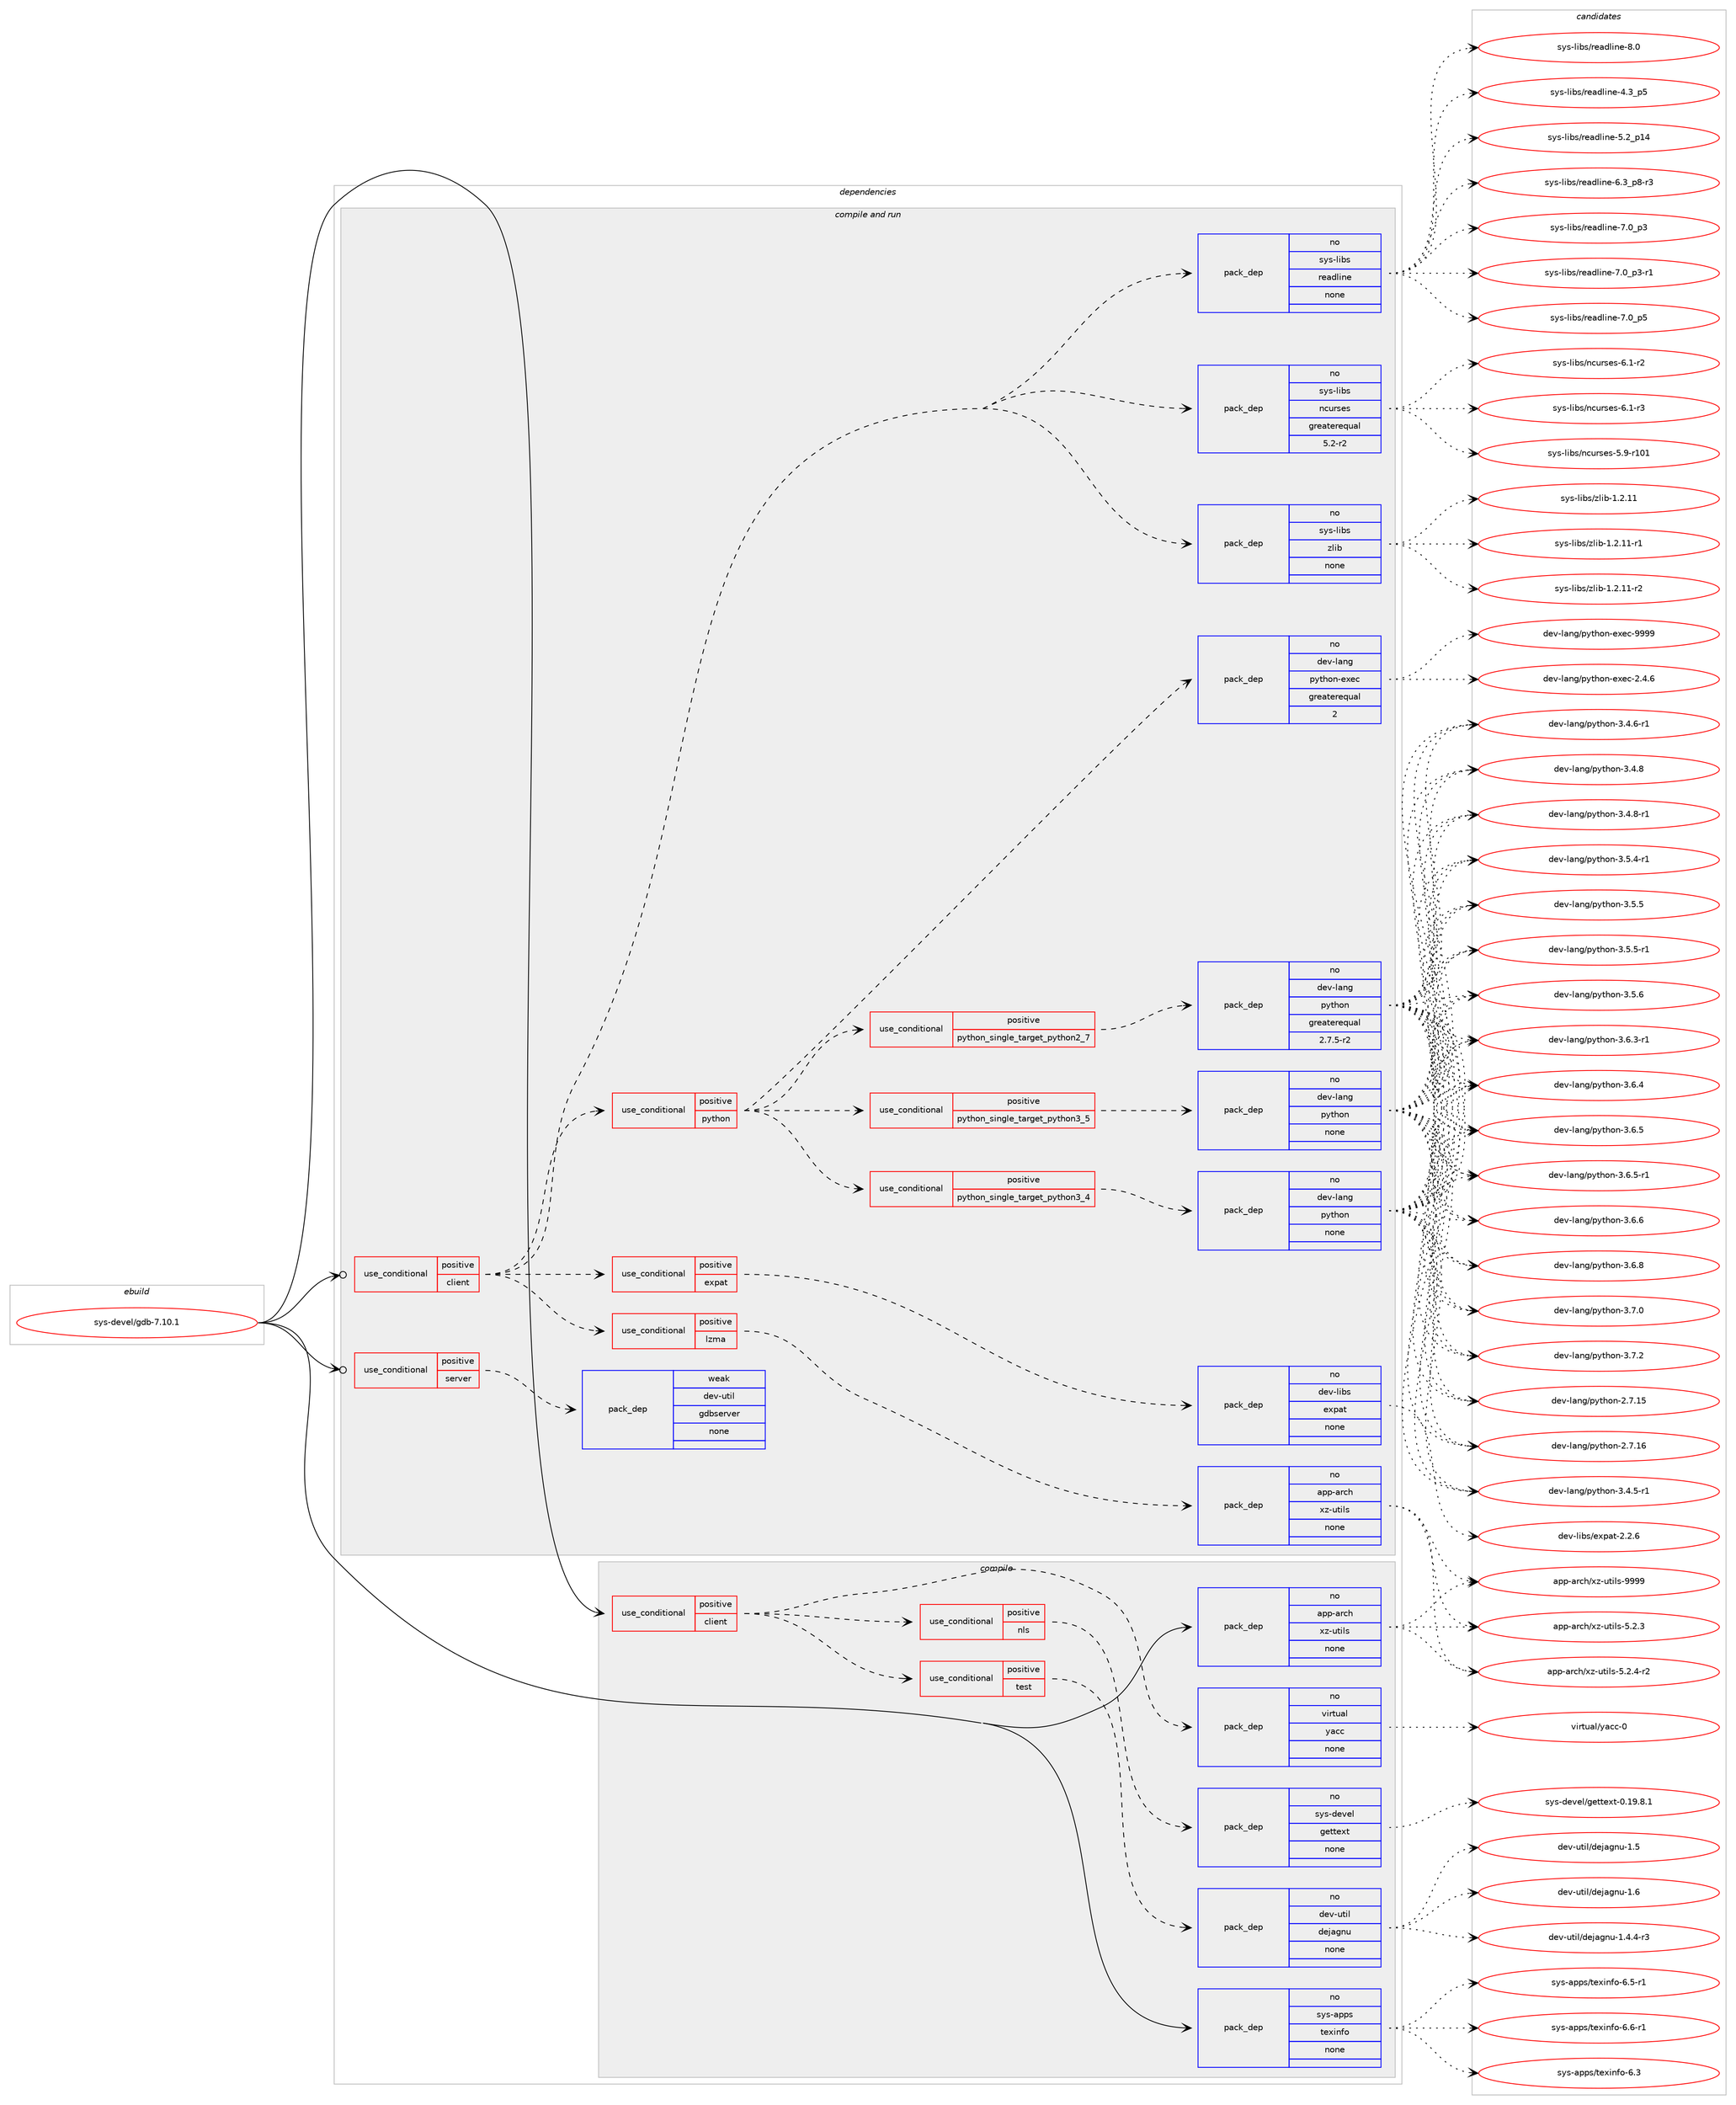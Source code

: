 digraph prolog {

# *************
# Graph options
# *************

newrank=true;
concentrate=true;
compound=true;
graph [rankdir=LR,fontname=Helvetica,fontsize=10,ranksep=1.5];#, ranksep=2.5, nodesep=0.2];
edge  [arrowhead=vee];
node  [fontname=Helvetica,fontsize=10];

# **********
# The ebuild
# **********

subgraph cluster_leftcol {
color=gray;
rank=same;
label=<<i>ebuild</i>>;
id [label="sys-devel/gdb-7.10.1", color=red, width=4, href="../sys-devel/gdb-7.10.1.svg"];
}

# ****************
# The dependencies
# ****************

subgraph cluster_midcol {
color=gray;
label=<<i>dependencies</i>>;
subgraph cluster_compile {
fillcolor="#eeeeee";
style=filled;
label=<<i>compile</i>>;
subgraph cond459778 {
dependency1728442 [label=<<TABLE BORDER="0" CELLBORDER="1" CELLSPACING="0" CELLPADDING="4"><TR><TD ROWSPAN="3" CELLPADDING="10">use_conditional</TD></TR><TR><TD>positive</TD></TR><TR><TD>client</TD></TR></TABLE>>, shape=none, color=red];
subgraph pack1240350 {
dependency1728443 [label=<<TABLE BORDER="0" CELLBORDER="1" CELLSPACING="0" CELLPADDING="4" WIDTH="220"><TR><TD ROWSPAN="6" CELLPADDING="30">pack_dep</TD></TR><TR><TD WIDTH="110">no</TD></TR><TR><TD>virtual</TD></TR><TR><TD>yacc</TD></TR><TR><TD>none</TD></TR><TR><TD></TD></TR></TABLE>>, shape=none, color=blue];
}
dependency1728442:e -> dependency1728443:w [weight=20,style="dashed",arrowhead="vee"];
subgraph cond459779 {
dependency1728444 [label=<<TABLE BORDER="0" CELLBORDER="1" CELLSPACING="0" CELLPADDING="4"><TR><TD ROWSPAN="3" CELLPADDING="10">use_conditional</TD></TR><TR><TD>positive</TD></TR><TR><TD>test</TD></TR></TABLE>>, shape=none, color=red];
subgraph pack1240351 {
dependency1728445 [label=<<TABLE BORDER="0" CELLBORDER="1" CELLSPACING="0" CELLPADDING="4" WIDTH="220"><TR><TD ROWSPAN="6" CELLPADDING="30">pack_dep</TD></TR><TR><TD WIDTH="110">no</TD></TR><TR><TD>dev-util</TD></TR><TR><TD>dejagnu</TD></TR><TR><TD>none</TD></TR><TR><TD></TD></TR></TABLE>>, shape=none, color=blue];
}
dependency1728444:e -> dependency1728445:w [weight=20,style="dashed",arrowhead="vee"];
}
dependency1728442:e -> dependency1728444:w [weight=20,style="dashed",arrowhead="vee"];
subgraph cond459780 {
dependency1728446 [label=<<TABLE BORDER="0" CELLBORDER="1" CELLSPACING="0" CELLPADDING="4"><TR><TD ROWSPAN="3" CELLPADDING="10">use_conditional</TD></TR><TR><TD>positive</TD></TR><TR><TD>nls</TD></TR></TABLE>>, shape=none, color=red];
subgraph pack1240352 {
dependency1728447 [label=<<TABLE BORDER="0" CELLBORDER="1" CELLSPACING="0" CELLPADDING="4" WIDTH="220"><TR><TD ROWSPAN="6" CELLPADDING="30">pack_dep</TD></TR><TR><TD WIDTH="110">no</TD></TR><TR><TD>sys-devel</TD></TR><TR><TD>gettext</TD></TR><TR><TD>none</TD></TR><TR><TD></TD></TR></TABLE>>, shape=none, color=blue];
}
dependency1728446:e -> dependency1728447:w [weight=20,style="dashed",arrowhead="vee"];
}
dependency1728442:e -> dependency1728446:w [weight=20,style="dashed",arrowhead="vee"];
}
id:e -> dependency1728442:w [weight=20,style="solid",arrowhead="vee"];
subgraph pack1240353 {
dependency1728448 [label=<<TABLE BORDER="0" CELLBORDER="1" CELLSPACING="0" CELLPADDING="4" WIDTH="220"><TR><TD ROWSPAN="6" CELLPADDING="30">pack_dep</TD></TR><TR><TD WIDTH="110">no</TD></TR><TR><TD>app-arch</TD></TR><TR><TD>xz-utils</TD></TR><TR><TD>none</TD></TR><TR><TD></TD></TR></TABLE>>, shape=none, color=blue];
}
id:e -> dependency1728448:w [weight=20,style="solid",arrowhead="vee"];
subgraph pack1240354 {
dependency1728449 [label=<<TABLE BORDER="0" CELLBORDER="1" CELLSPACING="0" CELLPADDING="4" WIDTH="220"><TR><TD ROWSPAN="6" CELLPADDING="30">pack_dep</TD></TR><TR><TD WIDTH="110">no</TD></TR><TR><TD>sys-apps</TD></TR><TR><TD>texinfo</TD></TR><TR><TD>none</TD></TR><TR><TD></TD></TR></TABLE>>, shape=none, color=blue];
}
id:e -> dependency1728449:w [weight=20,style="solid",arrowhead="vee"];
}
subgraph cluster_compileandrun {
fillcolor="#eeeeee";
style=filled;
label=<<i>compile and run</i>>;
subgraph cond459781 {
dependency1728450 [label=<<TABLE BORDER="0" CELLBORDER="1" CELLSPACING="0" CELLPADDING="4"><TR><TD ROWSPAN="3" CELLPADDING="10">use_conditional</TD></TR><TR><TD>positive</TD></TR><TR><TD>client</TD></TR></TABLE>>, shape=none, color=red];
subgraph pack1240355 {
dependency1728451 [label=<<TABLE BORDER="0" CELLBORDER="1" CELLSPACING="0" CELLPADDING="4" WIDTH="220"><TR><TD ROWSPAN="6" CELLPADDING="30">pack_dep</TD></TR><TR><TD WIDTH="110">no</TD></TR><TR><TD>sys-libs</TD></TR><TR><TD>ncurses</TD></TR><TR><TD>greaterequal</TD></TR><TR><TD>5.2-r2</TD></TR></TABLE>>, shape=none, color=blue];
}
dependency1728450:e -> dependency1728451:w [weight=20,style="dashed",arrowhead="vee"];
subgraph pack1240356 {
dependency1728452 [label=<<TABLE BORDER="0" CELLBORDER="1" CELLSPACING="0" CELLPADDING="4" WIDTH="220"><TR><TD ROWSPAN="6" CELLPADDING="30">pack_dep</TD></TR><TR><TD WIDTH="110">no</TD></TR><TR><TD>sys-libs</TD></TR><TR><TD>readline</TD></TR><TR><TD>none</TD></TR><TR><TD></TD></TR></TABLE>>, shape=none, color=blue];
}
dependency1728450:e -> dependency1728452:w [weight=20,style="dashed",arrowhead="vee"];
subgraph cond459782 {
dependency1728453 [label=<<TABLE BORDER="0" CELLBORDER="1" CELLSPACING="0" CELLPADDING="4"><TR><TD ROWSPAN="3" CELLPADDING="10">use_conditional</TD></TR><TR><TD>positive</TD></TR><TR><TD>expat</TD></TR></TABLE>>, shape=none, color=red];
subgraph pack1240357 {
dependency1728454 [label=<<TABLE BORDER="0" CELLBORDER="1" CELLSPACING="0" CELLPADDING="4" WIDTH="220"><TR><TD ROWSPAN="6" CELLPADDING="30">pack_dep</TD></TR><TR><TD WIDTH="110">no</TD></TR><TR><TD>dev-libs</TD></TR><TR><TD>expat</TD></TR><TR><TD>none</TD></TR><TR><TD></TD></TR></TABLE>>, shape=none, color=blue];
}
dependency1728453:e -> dependency1728454:w [weight=20,style="dashed",arrowhead="vee"];
}
dependency1728450:e -> dependency1728453:w [weight=20,style="dashed",arrowhead="vee"];
subgraph cond459783 {
dependency1728455 [label=<<TABLE BORDER="0" CELLBORDER="1" CELLSPACING="0" CELLPADDING="4"><TR><TD ROWSPAN="3" CELLPADDING="10">use_conditional</TD></TR><TR><TD>positive</TD></TR><TR><TD>lzma</TD></TR></TABLE>>, shape=none, color=red];
subgraph pack1240358 {
dependency1728456 [label=<<TABLE BORDER="0" CELLBORDER="1" CELLSPACING="0" CELLPADDING="4" WIDTH="220"><TR><TD ROWSPAN="6" CELLPADDING="30">pack_dep</TD></TR><TR><TD WIDTH="110">no</TD></TR><TR><TD>app-arch</TD></TR><TR><TD>xz-utils</TD></TR><TR><TD>none</TD></TR><TR><TD></TD></TR></TABLE>>, shape=none, color=blue];
}
dependency1728455:e -> dependency1728456:w [weight=20,style="dashed",arrowhead="vee"];
}
dependency1728450:e -> dependency1728455:w [weight=20,style="dashed",arrowhead="vee"];
subgraph cond459784 {
dependency1728457 [label=<<TABLE BORDER="0" CELLBORDER="1" CELLSPACING="0" CELLPADDING="4"><TR><TD ROWSPAN="3" CELLPADDING="10">use_conditional</TD></TR><TR><TD>positive</TD></TR><TR><TD>python</TD></TR></TABLE>>, shape=none, color=red];
subgraph cond459785 {
dependency1728458 [label=<<TABLE BORDER="0" CELLBORDER="1" CELLSPACING="0" CELLPADDING="4"><TR><TD ROWSPAN="3" CELLPADDING="10">use_conditional</TD></TR><TR><TD>positive</TD></TR><TR><TD>python_single_target_python2_7</TD></TR></TABLE>>, shape=none, color=red];
subgraph pack1240359 {
dependency1728459 [label=<<TABLE BORDER="0" CELLBORDER="1" CELLSPACING="0" CELLPADDING="4" WIDTH="220"><TR><TD ROWSPAN="6" CELLPADDING="30">pack_dep</TD></TR><TR><TD WIDTH="110">no</TD></TR><TR><TD>dev-lang</TD></TR><TR><TD>python</TD></TR><TR><TD>greaterequal</TD></TR><TR><TD>2.7.5-r2</TD></TR></TABLE>>, shape=none, color=blue];
}
dependency1728458:e -> dependency1728459:w [weight=20,style="dashed",arrowhead="vee"];
}
dependency1728457:e -> dependency1728458:w [weight=20,style="dashed",arrowhead="vee"];
subgraph cond459786 {
dependency1728460 [label=<<TABLE BORDER="0" CELLBORDER="1" CELLSPACING="0" CELLPADDING="4"><TR><TD ROWSPAN="3" CELLPADDING="10">use_conditional</TD></TR><TR><TD>positive</TD></TR><TR><TD>python_single_target_python3_4</TD></TR></TABLE>>, shape=none, color=red];
subgraph pack1240360 {
dependency1728461 [label=<<TABLE BORDER="0" CELLBORDER="1" CELLSPACING="0" CELLPADDING="4" WIDTH="220"><TR><TD ROWSPAN="6" CELLPADDING="30">pack_dep</TD></TR><TR><TD WIDTH="110">no</TD></TR><TR><TD>dev-lang</TD></TR><TR><TD>python</TD></TR><TR><TD>none</TD></TR><TR><TD></TD></TR></TABLE>>, shape=none, color=blue];
}
dependency1728460:e -> dependency1728461:w [weight=20,style="dashed",arrowhead="vee"];
}
dependency1728457:e -> dependency1728460:w [weight=20,style="dashed",arrowhead="vee"];
subgraph cond459787 {
dependency1728462 [label=<<TABLE BORDER="0" CELLBORDER="1" CELLSPACING="0" CELLPADDING="4"><TR><TD ROWSPAN="3" CELLPADDING="10">use_conditional</TD></TR><TR><TD>positive</TD></TR><TR><TD>python_single_target_python3_5</TD></TR></TABLE>>, shape=none, color=red];
subgraph pack1240361 {
dependency1728463 [label=<<TABLE BORDER="0" CELLBORDER="1" CELLSPACING="0" CELLPADDING="4" WIDTH="220"><TR><TD ROWSPAN="6" CELLPADDING="30">pack_dep</TD></TR><TR><TD WIDTH="110">no</TD></TR><TR><TD>dev-lang</TD></TR><TR><TD>python</TD></TR><TR><TD>none</TD></TR><TR><TD></TD></TR></TABLE>>, shape=none, color=blue];
}
dependency1728462:e -> dependency1728463:w [weight=20,style="dashed",arrowhead="vee"];
}
dependency1728457:e -> dependency1728462:w [weight=20,style="dashed",arrowhead="vee"];
subgraph pack1240362 {
dependency1728464 [label=<<TABLE BORDER="0" CELLBORDER="1" CELLSPACING="0" CELLPADDING="4" WIDTH="220"><TR><TD ROWSPAN="6" CELLPADDING="30">pack_dep</TD></TR><TR><TD WIDTH="110">no</TD></TR><TR><TD>dev-lang</TD></TR><TR><TD>python-exec</TD></TR><TR><TD>greaterequal</TD></TR><TR><TD>2</TD></TR></TABLE>>, shape=none, color=blue];
}
dependency1728457:e -> dependency1728464:w [weight=20,style="dashed",arrowhead="vee"];
}
dependency1728450:e -> dependency1728457:w [weight=20,style="dashed",arrowhead="vee"];
subgraph pack1240363 {
dependency1728465 [label=<<TABLE BORDER="0" CELLBORDER="1" CELLSPACING="0" CELLPADDING="4" WIDTH="220"><TR><TD ROWSPAN="6" CELLPADDING="30">pack_dep</TD></TR><TR><TD WIDTH="110">no</TD></TR><TR><TD>sys-libs</TD></TR><TR><TD>zlib</TD></TR><TR><TD>none</TD></TR><TR><TD></TD></TR></TABLE>>, shape=none, color=blue];
}
dependency1728450:e -> dependency1728465:w [weight=20,style="dashed",arrowhead="vee"];
}
id:e -> dependency1728450:w [weight=20,style="solid",arrowhead="odotvee"];
subgraph cond459788 {
dependency1728466 [label=<<TABLE BORDER="0" CELLBORDER="1" CELLSPACING="0" CELLPADDING="4"><TR><TD ROWSPAN="3" CELLPADDING="10">use_conditional</TD></TR><TR><TD>positive</TD></TR><TR><TD>server</TD></TR></TABLE>>, shape=none, color=red];
subgraph pack1240364 {
dependency1728467 [label=<<TABLE BORDER="0" CELLBORDER="1" CELLSPACING="0" CELLPADDING="4" WIDTH="220"><TR><TD ROWSPAN="6" CELLPADDING="30">pack_dep</TD></TR><TR><TD WIDTH="110">weak</TD></TR><TR><TD>dev-util</TD></TR><TR><TD>gdbserver</TD></TR><TR><TD>none</TD></TR><TR><TD></TD></TR></TABLE>>, shape=none, color=blue];
}
dependency1728466:e -> dependency1728467:w [weight=20,style="dashed",arrowhead="vee"];
}
id:e -> dependency1728466:w [weight=20,style="solid",arrowhead="odotvee"];
}
subgraph cluster_run {
fillcolor="#eeeeee";
style=filled;
label=<<i>run</i>>;
}
}

# **************
# The candidates
# **************

subgraph cluster_choices {
rank=same;
color=gray;
label=<<i>candidates</i>>;

subgraph choice1240350 {
color=black;
nodesep=1;
choice11810511411611797108471219799994548 [label="virtual/yacc-0", color=red, width=4,href="../virtual/yacc-0.svg"];
dependency1728443:e -> choice11810511411611797108471219799994548:w [style=dotted,weight="100"];
}
subgraph choice1240351 {
color=black;
nodesep=1;
choice1001011184511711610510847100101106971031101174549465246524511451 [label="dev-util/dejagnu-1.4.4-r3", color=red, width=4,href="../dev-util/dejagnu-1.4.4-r3.svg"];
choice10010111845117116105108471001011069710311011745494653 [label="dev-util/dejagnu-1.5", color=red, width=4,href="../dev-util/dejagnu-1.5.svg"];
choice10010111845117116105108471001011069710311011745494654 [label="dev-util/dejagnu-1.6", color=red, width=4,href="../dev-util/dejagnu-1.6.svg"];
dependency1728445:e -> choice1001011184511711610510847100101106971031101174549465246524511451:w [style=dotted,weight="100"];
dependency1728445:e -> choice10010111845117116105108471001011069710311011745494653:w [style=dotted,weight="100"];
dependency1728445:e -> choice10010111845117116105108471001011069710311011745494654:w [style=dotted,weight="100"];
}
subgraph choice1240352 {
color=black;
nodesep=1;
choice1151211154510010111810110847103101116116101120116454846495746564649 [label="sys-devel/gettext-0.19.8.1", color=red, width=4,href="../sys-devel/gettext-0.19.8.1.svg"];
dependency1728447:e -> choice1151211154510010111810110847103101116116101120116454846495746564649:w [style=dotted,weight="100"];
}
subgraph choice1240353 {
color=black;
nodesep=1;
choice971121124597114991044712012245117116105108115455346504651 [label="app-arch/xz-utils-5.2.3", color=red, width=4,href="../app-arch/xz-utils-5.2.3.svg"];
choice9711211245971149910447120122451171161051081154553465046524511450 [label="app-arch/xz-utils-5.2.4-r2", color=red, width=4,href="../app-arch/xz-utils-5.2.4-r2.svg"];
choice9711211245971149910447120122451171161051081154557575757 [label="app-arch/xz-utils-9999", color=red, width=4,href="../app-arch/xz-utils-9999.svg"];
dependency1728448:e -> choice971121124597114991044712012245117116105108115455346504651:w [style=dotted,weight="100"];
dependency1728448:e -> choice9711211245971149910447120122451171161051081154553465046524511450:w [style=dotted,weight="100"];
dependency1728448:e -> choice9711211245971149910447120122451171161051081154557575757:w [style=dotted,weight="100"];
}
subgraph choice1240354 {
color=black;
nodesep=1;
choice11512111545971121121154711610112010511010211145544651 [label="sys-apps/texinfo-6.3", color=red, width=4,href="../sys-apps/texinfo-6.3.svg"];
choice115121115459711211211547116101120105110102111455446534511449 [label="sys-apps/texinfo-6.5-r1", color=red, width=4,href="../sys-apps/texinfo-6.5-r1.svg"];
choice115121115459711211211547116101120105110102111455446544511449 [label="sys-apps/texinfo-6.6-r1", color=red, width=4,href="../sys-apps/texinfo-6.6-r1.svg"];
dependency1728449:e -> choice11512111545971121121154711610112010511010211145544651:w [style=dotted,weight="100"];
dependency1728449:e -> choice115121115459711211211547116101120105110102111455446534511449:w [style=dotted,weight="100"];
dependency1728449:e -> choice115121115459711211211547116101120105110102111455446544511449:w [style=dotted,weight="100"];
}
subgraph choice1240355 {
color=black;
nodesep=1;
choice115121115451081059811547110991171141151011154553465745114494849 [label="sys-libs/ncurses-5.9-r101", color=red, width=4,href="../sys-libs/ncurses-5.9-r101.svg"];
choice11512111545108105981154711099117114115101115455446494511450 [label="sys-libs/ncurses-6.1-r2", color=red, width=4,href="../sys-libs/ncurses-6.1-r2.svg"];
choice11512111545108105981154711099117114115101115455446494511451 [label="sys-libs/ncurses-6.1-r3", color=red, width=4,href="../sys-libs/ncurses-6.1-r3.svg"];
dependency1728451:e -> choice115121115451081059811547110991171141151011154553465745114494849:w [style=dotted,weight="100"];
dependency1728451:e -> choice11512111545108105981154711099117114115101115455446494511450:w [style=dotted,weight="100"];
dependency1728451:e -> choice11512111545108105981154711099117114115101115455446494511451:w [style=dotted,weight="100"];
}
subgraph choice1240356 {
color=black;
nodesep=1;
choice11512111545108105981154711410197100108105110101455246519511253 [label="sys-libs/readline-4.3_p5", color=red, width=4,href="../sys-libs/readline-4.3_p5.svg"];
choice1151211154510810598115471141019710010810511010145534650951124952 [label="sys-libs/readline-5.2_p14", color=red, width=4,href="../sys-libs/readline-5.2_p14.svg"];
choice115121115451081059811547114101971001081051101014554465195112564511451 [label="sys-libs/readline-6.3_p8-r3", color=red, width=4,href="../sys-libs/readline-6.3_p8-r3.svg"];
choice11512111545108105981154711410197100108105110101455546489511251 [label="sys-libs/readline-7.0_p3", color=red, width=4,href="../sys-libs/readline-7.0_p3.svg"];
choice115121115451081059811547114101971001081051101014555464895112514511449 [label="sys-libs/readline-7.0_p3-r1", color=red, width=4,href="../sys-libs/readline-7.0_p3-r1.svg"];
choice11512111545108105981154711410197100108105110101455546489511253 [label="sys-libs/readline-7.0_p5", color=red, width=4,href="../sys-libs/readline-7.0_p5.svg"];
choice1151211154510810598115471141019710010810511010145564648 [label="sys-libs/readline-8.0", color=red, width=4,href="../sys-libs/readline-8.0.svg"];
dependency1728452:e -> choice11512111545108105981154711410197100108105110101455246519511253:w [style=dotted,weight="100"];
dependency1728452:e -> choice1151211154510810598115471141019710010810511010145534650951124952:w [style=dotted,weight="100"];
dependency1728452:e -> choice115121115451081059811547114101971001081051101014554465195112564511451:w [style=dotted,weight="100"];
dependency1728452:e -> choice11512111545108105981154711410197100108105110101455546489511251:w [style=dotted,weight="100"];
dependency1728452:e -> choice115121115451081059811547114101971001081051101014555464895112514511449:w [style=dotted,weight="100"];
dependency1728452:e -> choice11512111545108105981154711410197100108105110101455546489511253:w [style=dotted,weight="100"];
dependency1728452:e -> choice1151211154510810598115471141019710010810511010145564648:w [style=dotted,weight="100"];
}
subgraph choice1240357 {
color=black;
nodesep=1;
choice10010111845108105981154710112011297116455046504654 [label="dev-libs/expat-2.2.6", color=red, width=4,href="../dev-libs/expat-2.2.6.svg"];
dependency1728454:e -> choice10010111845108105981154710112011297116455046504654:w [style=dotted,weight="100"];
}
subgraph choice1240358 {
color=black;
nodesep=1;
choice971121124597114991044712012245117116105108115455346504651 [label="app-arch/xz-utils-5.2.3", color=red, width=4,href="../app-arch/xz-utils-5.2.3.svg"];
choice9711211245971149910447120122451171161051081154553465046524511450 [label="app-arch/xz-utils-5.2.4-r2", color=red, width=4,href="../app-arch/xz-utils-5.2.4-r2.svg"];
choice9711211245971149910447120122451171161051081154557575757 [label="app-arch/xz-utils-9999", color=red, width=4,href="../app-arch/xz-utils-9999.svg"];
dependency1728456:e -> choice971121124597114991044712012245117116105108115455346504651:w [style=dotted,weight="100"];
dependency1728456:e -> choice9711211245971149910447120122451171161051081154553465046524511450:w [style=dotted,weight="100"];
dependency1728456:e -> choice9711211245971149910447120122451171161051081154557575757:w [style=dotted,weight="100"];
}
subgraph choice1240359 {
color=black;
nodesep=1;
choice10010111845108971101034711212111610411111045504655464953 [label="dev-lang/python-2.7.15", color=red, width=4,href="../dev-lang/python-2.7.15.svg"];
choice10010111845108971101034711212111610411111045504655464954 [label="dev-lang/python-2.7.16", color=red, width=4,href="../dev-lang/python-2.7.16.svg"];
choice1001011184510897110103471121211161041111104551465246534511449 [label="dev-lang/python-3.4.5-r1", color=red, width=4,href="../dev-lang/python-3.4.5-r1.svg"];
choice1001011184510897110103471121211161041111104551465246544511449 [label="dev-lang/python-3.4.6-r1", color=red, width=4,href="../dev-lang/python-3.4.6-r1.svg"];
choice100101118451089711010347112121116104111110455146524656 [label="dev-lang/python-3.4.8", color=red, width=4,href="../dev-lang/python-3.4.8.svg"];
choice1001011184510897110103471121211161041111104551465246564511449 [label="dev-lang/python-3.4.8-r1", color=red, width=4,href="../dev-lang/python-3.4.8-r1.svg"];
choice1001011184510897110103471121211161041111104551465346524511449 [label="dev-lang/python-3.5.4-r1", color=red, width=4,href="../dev-lang/python-3.5.4-r1.svg"];
choice100101118451089711010347112121116104111110455146534653 [label="dev-lang/python-3.5.5", color=red, width=4,href="../dev-lang/python-3.5.5.svg"];
choice1001011184510897110103471121211161041111104551465346534511449 [label="dev-lang/python-3.5.5-r1", color=red, width=4,href="../dev-lang/python-3.5.5-r1.svg"];
choice100101118451089711010347112121116104111110455146534654 [label="dev-lang/python-3.5.6", color=red, width=4,href="../dev-lang/python-3.5.6.svg"];
choice1001011184510897110103471121211161041111104551465446514511449 [label="dev-lang/python-3.6.3-r1", color=red, width=4,href="../dev-lang/python-3.6.3-r1.svg"];
choice100101118451089711010347112121116104111110455146544652 [label="dev-lang/python-3.6.4", color=red, width=4,href="../dev-lang/python-3.6.4.svg"];
choice100101118451089711010347112121116104111110455146544653 [label="dev-lang/python-3.6.5", color=red, width=4,href="../dev-lang/python-3.6.5.svg"];
choice1001011184510897110103471121211161041111104551465446534511449 [label="dev-lang/python-3.6.5-r1", color=red, width=4,href="../dev-lang/python-3.6.5-r1.svg"];
choice100101118451089711010347112121116104111110455146544654 [label="dev-lang/python-3.6.6", color=red, width=4,href="../dev-lang/python-3.6.6.svg"];
choice100101118451089711010347112121116104111110455146544656 [label="dev-lang/python-3.6.8", color=red, width=4,href="../dev-lang/python-3.6.8.svg"];
choice100101118451089711010347112121116104111110455146554648 [label="dev-lang/python-3.7.0", color=red, width=4,href="../dev-lang/python-3.7.0.svg"];
choice100101118451089711010347112121116104111110455146554650 [label="dev-lang/python-3.7.2", color=red, width=4,href="../dev-lang/python-3.7.2.svg"];
dependency1728459:e -> choice10010111845108971101034711212111610411111045504655464953:w [style=dotted,weight="100"];
dependency1728459:e -> choice10010111845108971101034711212111610411111045504655464954:w [style=dotted,weight="100"];
dependency1728459:e -> choice1001011184510897110103471121211161041111104551465246534511449:w [style=dotted,weight="100"];
dependency1728459:e -> choice1001011184510897110103471121211161041111104551465246544511449:w [style=dotted,weight="100"];
dependency1728459:e -> choice100101118451089711010347112121116104111110455146524656:w [style=dotted,weight="100"];
dependency1728459:e -> choice1001011184510897110103471121211161041111104551465246564511449:w [style=dotted,weight="100"];
dependency1728459:e -> choice1001011184510897110103471121211161041111104551465346524511449:w [style=dotted,weight="100"];
dependency1728459:e -> choice100101118451089711010347112121116104111110455146534653:w [style=dotted,weight="100"];
dependency1728459:e -> choice1001011184510897110103471121211161041111104551465346534511449:w [style=dotted,weight="100"];
dependency1728459:e -> choice100101118451089711010347112121116104111110455146534654:w [style=dotted,weight="100"];
dependency1728459:e -> choice1001011184510897110103471121211161041111104551465446514511449:w [style=dotted,weight="100"];
dependency1728459:e -> choice100101118451089711010347112121116104111110455146544652:w [style=dotted,weight="100"];
dependency1728459:e -> choice100101118451089711010347112121116104111110455146544653:w [style=dotted,weight="100"];
dependency1728459:e -> choice1001011184510897110103471121211161041111104551465446534511449:w [style=dotted,weight="100"];
dependency1728459:e -> choice100101118451089711010347112121116104111110455146544654:w [style=dotted,weight="100"];
dependency1728459:e -> choice100101118451089711010347112121116104111110455146544656:w [style=dotted,weight="100"];
dependency1728459:e -> choice100101118451089711010347112121116104111110455146554648:w [style=dotted,weight="100"];
dependency1728459:e -> choice100101118451089711010347112121116104111110455146554650:w [style=dotted,weight="100"];
}
subgraph choice1240360 {
color=black;
nodesep=1;
choice10010111845108971101034711212111610411111045504655464953 [label="dev-lang/python-2.7.15", color=red, width=4,href="../dev-lang/python-2.7.15.svg"];
choice10010111845108971101034711212111610411111045504655464954 [label="dev-lang/python-2.7.16", color=red, width=4,href="../dev-lang/python-2.7.16.svg"];
choice1001011184510897110103471121211161041111104551465246534511449 [label="dev-lang/python-3.4.5-r1", color=red, width=4,href="../dev-lang/python-3.4.5-r1.svg"];
choice1001011184510897110103471121211161041111104551465246544511449 [label="dev-lang/python-3.4.6-r1", color=red, width=4,href="../dev-lang/python-3.4.6-r1.svg"];
choice100101118451089711010347112121116104111110455146524656 [label="dev-lang/python-3.4.8", color=red, width=4,href="../dev-lang/python-3.4.8.svg"];
choice1001011184510897110103471121211161041111104551465246564511449 [label="dev-lang/python-3.4.8-r1", color=red, width=4,href="../dev-lang/python-3.4.8-r1.svg"];
choice1001011184510897110103471121211161041111104551465346524511449 [label="dev-lang/python-3.5.4-r1", color=red, width=4,href="../dev-lang/python-3.5.4-r1.svg"];
choice100101118451089711010347112121116104111110455146534653 [label="dev-lang/python-3.5.5", color=red, width=4,href="../dev-lang/python-3.5.5.svg"];
choice1001011184510897110103471121211161041111104551465346534511449 [label="dev-lang/python-3.5.5-r1", color=red, width=4,href="../dev-lang/python-3.5.5-r1.svg"];
choice100101118451089711010347112121116104111110455146534654 [label="dev-lang/python-3.5.6", color=red, width=4,href="../dev-lang/python-3.5.6.svg"];
choice1001011184510897110103471121211161041111104551465446514511449 [label="dev-lang/python-3.6.3-r1", color=red, width=4,href="../dev-lang/python-3.6.3-r1.svg"];
choice100101118451089711010347112121116104111110455146544652 [label="dev-lang/python-3.6.4", color=red, width=4,href="../dev-lang/python-3.6.4.svg"];
choice100101118451089711010347112121116104111110455146544653 [label="dev-lang/python-3.6.5", color=red, width=4,href="../dev-lang/python-3.6.5.svg"];
choice1001011184510897110103471121211161041111104551465446534511449 [label="dev-lang/python-3.6.5-r1", color=red, width=4,href="../dev-lang/python-3.6.5-r1.svg"];
choice100101118451089711010347112121116104111110455146544654 [label="dev-lang/python-3.6.6", color=red, width=4,href="../dev-lang/python-3.6.6.svg"];
choice100101118451089711010347112121116104111110455146544656 [label="dev-lang/python-3.6.8", color=red, width=4,href="../dev-lang/python-3.6.8.svg"];
choice100101118451089711010347112121116104111110455146554648 [label="dev-lang/python-3.7.0", color=red, width=4,href="../dev-lang/python-3.7.0.svg"];
choice100101118451089711010347112121116104111110455146554650 [label="dev-lang/python-3.7.2", color=red, width=4,href="../dev-lang/python-3.7.2.svg"];
dependency1728461:e -> choice10010111845108971101034711212111610411111045504655464953:w [style=dotted,weight="100"];
dependency1728461:e -> choice10010111845108971101034711212111610411111045504655464954:w [style=dotted,weight="100"];
dependency1728461:e -> choice1001011184510897110103471121211161041111104551465246534511449:w [style=dotted,weight="100"];
dependency1728461:e -> choice1001011184510897110103471121211161041111104551465246544511449:w [style=dotted,weight="100"];
dependency1728461:e -> choice100101118451089711010347112121116104111110455146524656:w [style=dotted,weight="100"];
dependency1728461:e -> choice1001011184510897110103471121211161041111104551465246564511449:w [style=dotted,weight="100"];
dependency1728461:e -> choice1001011184510897110103471121211161041111104551465346524511449:w [style=dotted,weight="100"];
dependency1728461:e -> choice100101118451089711010347112121116104111110455146534653:w [style=dotted,weight="100"];
dependency1728461:e -> choice1001011184510897110103471121211161041111104551465346534511449:w [style=dotted,weight="100"];
dependency1728461:e -> choice100101118451089711010347112121116104111110455146534654:w [style=dotted,weight="100"];
dependency1728461:e -> choice1001011184510897110103471121211161041111104551465446514511449:w [style=dotted,weight="100"];
dependency1728461:e -> choice100101118451089711010347112121116104111110455146544652:w [style=dotted,weight="100"];
dependency1728461:e -> choice100101118451089711010347112121116104111110455146544653:w [style=dotted,weight="100"];
dependency1728461:e -> choice1001011184510897110103471121211161041111104551465446534511449:w [style=dotted,weight="100"];
dependency1728461:e -> choice100101118451089711010347112121116104111110455146544654:w [style=dotted,weight="100"];
dependency1728461:e -> choice100101118451089711010347112121116104111110455146544656:w [style=dotted,weight="100"];
dependency1728461:e -> choice100101118451089711010347112121116104111110455146554648:w [style=dotted,weight="100"];
dependency1728461:e -> choice100101118451089711010347112121116104111110455146554650:w [style=dotted,weight="100"];
}
subgraph choice1240361 {
color=black;
nodesep=1;
choice10010111845108971101034711212111610411111045504655464953 [label="dev-lang/python-2.7.15", color=red, width=4,href="../dev-lang/python-2.7.15.svg"];
choice10010111845108971101034711212111610411111045504655464954 [label="dev-lang/python-2.7.16", color=red, width=4,href="../dev-lang/python-2.7.16.svg"];
choice1001011184510897110103471121211161041111104551465246534511449 [label="dev-lang/python-3.4.5-r1", color=red, width=4,href="../dev-lang/python-3.4.5-r1.svg"];
choice1001011184510897110103471121211161041111104551465246544511449 [label="dev-lang/python-3.4.6-r1", color=red, width=4,href="../dev-lang/python-3.4.6-r1.svg"];
choice100101118451089711010347112121116104111110455146524656 [label="dev-lang/python-3.4.8", color=red, width=4,href="../dev-lang/python-3.4.8.svg"];
choice1001011184510897110103471121211161041111104551465246564511449 [label="dev-lang/python-3.4.8-r1", color=red, width=4,href="../dev-lang/python-3.4.8-r1.svg"];
choice1001011184510897110103471121211161041111104551465346524511449 [label="dev-lang/python-3.5.4-r1", color=red, width=4,href="../dev-lang/python-3.5.4-r1.svg"];
choice100101118451089711010347112121116104111110455146534653 [label="dev-lang/python-3.5.5", color=red, width=4,href="../dev-lang/python-3.5.5.svg"];
choice1001011184510897110103471121211161041111104551465346534511449 [label="dev-lang/python-3.5.5-r1", color=red, width=4,href="../dev-lang/python-3.5.5-r1.svg"];
choice100101118451089711010347112121116104111110455146534654 [label="dev-lang/python-3.5.6", color=red, width=4,href="../dev-lang/python-3.5.6.svg"];
choice1001011184510897110103471121211161041111104551465446514511449 [label="dev-lang/python-3.6.3-r1", color=red, width=4,href="../dev-lang/python-3.6.3-r1.svg"];
choice100101118451089711010347112121116104111110455146544652 [label="dev-lang/python-3.6.4", color=red, width=4,href="../dev-lang/python-3.6.4.svg"];
choice100101118451089711010347112121116104111110455146544653 [label="dev-lang/python-3.6.5", color=red, width=4,href="../dev-lang/python-3.6.5.svg"];
choice1001011184510897110103471121211161041111104551465446534511449 [label="dev-lang/python-3.6.5-r1", color=red, width=4,href="../dev-lang/python-3.6.5-r1.svg"];
choice100101118451089711010347112121116104111110455146544654 [label="dev-lang/python-3.6.6", color=red, width=4,href="../dev-lang/python-3.6.6.svg"];
choice100101118451089711010347112121116104111110455146544656 [label="dev-lang/python-3.6.8", color=red, width=4,href="../dev-lang/python-3.6.8.svg"];
choice100101118451089711010347112121116104111110455146554648 [label="dev-lang/python-3.7.0", color=red, width=4,href="../dev-lang/python-3.7.0.svg"];
choice100101118451089711010347112121116104111110455146554650 [label="dev-lang/python-3.7.2", color=red, width=4,href="../dev-lang/python-3.7.2.svg"];
dependency1728463:e -> choice10010111845108971101034711212111610411111045504655464953:w [style=dotted,weight="100"];
dependency1728463:e -> choice10010111845108971101034711212111610411111045504655464954:w [style=dotted,weight="100"];
dependency1728463:e -> choice1001011184510897110103471121211161041111104551465246534511449:w [style=dotted,weight="100"];
dependency1728463:e -> choice1001011184510897110103471121211161041111104551465246544511449:w [style=dotted,weight="100"];
dependency1728463:e -> choice100101118451089711010347112121116104111110455146524656:w [style=dotted,weight="100"];
dependency1728463:e -> choice1001011184510897110103471121211161041111104551465246564511449:w [style=dotted,weight="100"];
dependency1728463:e -> choice1001011184510897110103471121211161041111104551465346524511449:w [style=dotted,weight="100"];
dependency1728463:e -> choice100101118451089711010347112121116104111110455146534653:w [style=dotted,weight="100"];
dependency1728463:e -> choice1001011184510897110103471121211161041111104551465346534511449:w [style=dotted,weight="100"];
dependency1728463:e -> choice100101118451089711010347112121116104111110455146534654:w [style=dotted,weight="100"];
dependency1728463:e -> choice1001011184510897110103471121211161041111104551465446514511449:w [style=dotted,weight="100"];
dependency1728463:e -> choice100101118451089711010347112121116104111110455146544652:w [style=dotted,weight="100"];
dependency1728463:e -> choice100101118451089711010347112121116104111110455146544653:w [style=dotted,weight="100"];
dependency1728463:e -> choice1001011184510897110103471121211161041111104551465446534511449:w [style=dotted,weight="100"];
dependency1728463:e -> choice100101118451089711010347112121116104111110455146544654:w [style=dotted,weight="100"];
dependency1728463:e -> choice100101118451089711010347112121116104111110455146544656:w [style=dotted,weight="100"];
dependency1728463:e -> choice100101118451089711010347112121116104111110455146554648:w [style=dotted,weight="100"];
dependency1728463:e -> choice100101118451089711010347112121116104111110455146554650:w [style=dotted,weight="100"];
}
subgraph choice1240362 {
color=black;
nodesep=1;
choice1001011184510897110103471121211161041111104510112010199455046524654 [label="dev-lang/python-exec-2.4.6", color=red, width=4,href="../dev-lang/python-exec-2.4.6.svg"];
choice10010111845108971101034711212111610411111045101120101994557575757 [label="dev-lang/python-exec-9999", color=red, width=4,href="../dev-lang/python-exec-9999.svg"];
dependency1728464:e -> choice1001011184510897110103471121211161041111104510112010199455046524654:w [style=dotted,weight="100"];
dependency1728464:e -> choice10010111845108971101034711212111610411111045101120101994557575757:w [style=dotted,weight="100"];
}
subgraph choice1240363 {
color=black;
nodesep=1;
choice1151211154510810598115471221081059845494650464949 [label="sys-libs/zlib-1.2.11", color=red, width=4,href="../sys-libs/zlib-1.2.11.svg"];
choice11512111545108105981154712210810598454946504649494511449 [label="sys-libs/zlib-1.2.11-r1", color=red, width=4,href="../sys-libs/zlib-1.2.11-r1.svg"];
choice11512111545108105981154712210810598454946504649494511450 [label="sys-libs/zlib-1.2.11-r2", color=red, width=4,href="../sys-libs/zlib-1.2.11-r2.svg"];
dependency1728465:e -> choice1151211154510810598115471221081059845494650464949:w [style=dotted,weight="100"];
dependency1728465:e -> choice11512111545108105981154712210810598454946504649494511449:w [style=dotted,weight="100"];
dependency1728465:e -> choice11512111545108105981154712210810598454946504649494511450:w [style=dotted,weight="100"];
}
subgraph choice1240364 {
color=black;
nodesep=1;
}
}

}

